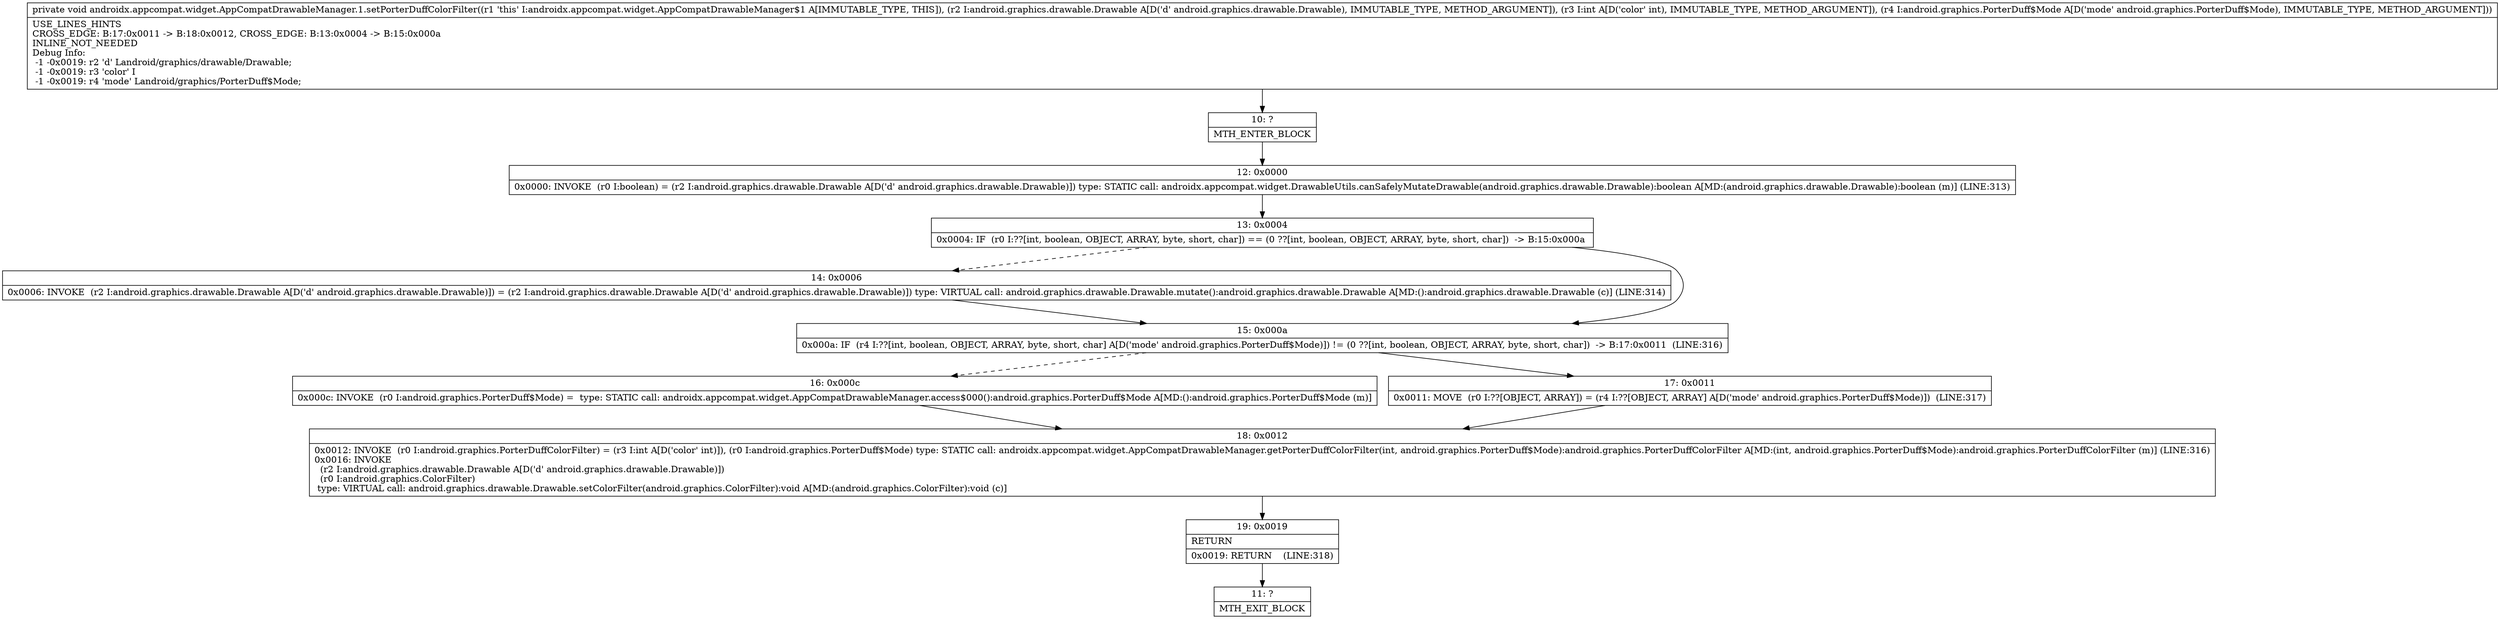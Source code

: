 digraph "CFG forandroidx.appcompat.widget.AppCompatDrawableManager.1.setPorterDuffColorFilter(Landroid\/graphics\/drawable\/Drawable;ILandroid\/graphics\/PorterDuff$Mode;)V" {
Node_10 [shape=record,label="{10\:\ ?|MTH_ENTER_BLOCK\l}"];
Node_12 [shape=record,label="{12\:\ 0x0000|0x0000: INVOKE  (r0 I:boolean) = (r2 I:android.graphics.drawable.Drawable A[D('d' android.graphics.drawable.Drawable)]) type: STATIC call: androidx.appcompat.widget.DrawableUtils.canSafelyMutateDrawable(android.graphics.drawable.Drawable):boolean A[MD:(android.graphics.drawable.Drawable):boolean (m)] (LINE:313)\l}"];
Node_13 [shape=record,label="{13\:\ 0x0004|0x0004: IF  (r0 I:??[int, boolean, OBJECT, ARRAY, byte, short, char]) == (0 ??[int, boolean, OBJECT, ARRAY, byte, short, char])  \-\> B:15:0x000a \l}"];
Node_14 [shape=record,label="{14\:\ 0x0006|0x0006: INVOKE  (r2 I:android.graphics.drawable.Drawable A[D('d' android.graphics.drawable.Drawable)]) = (r2 I:android.graphics.drawable.Drawable A[D('d' android.graphics.drawable.Drawable)]) type: VIRTUAL call: android.graphics.drawable.Drawable.mutate():android.graphics.drawable.Drawable A[MD:():android.graphics.drawable.Drawable (c)] (LINE:314)\l}"];
Node_15 [shape=record,label="{15\:\ 0x000a|0x000a: IF  (r4 I:??[int, boolean, OBJECT, ARRAY, byte, short, char] A[D('mode' android.graphics.PorterDuff$Mode)]) != (0 ??[int, boolean, OBJECT, ARRAY, byte, short, char])  \-\> B:17:0x0011  (LINE:316)\l}"];
Node_16 [shape=record,label="{16\:\ 0x000c|0x000c: INVOKE  (r0 I:android.graphics.PorterDuff$Mode) =  type: STATIC call: androidx.appcompat.widget.AppCompatDrawableManager.access$000():android.graphics.PorterDuff$Mode A[MD:():android.graphics.PorterDuff$Mode (m)]\l}"];
Node_18 [shape=record,label="{18\:\ 0x0012|0x0012: INVOKE  (r0 I:android.graphics.PorterDuffColorFilter) = (r3 I:int A[D('color' int)]), (r0 I:android.graphics.PorterDuff$Mode) type: STATIC call: androidx.appcompat.widget.AppCompatDrawableManager.getPorterDuffColorFilter(int, android.graphics.PorterDuff$Mode):android.graphics.PorterDuffColorFilter A[MD:(int, android.graphics.PorterDuff$Mode):android.graphics.PorterDuffColorFilter (m)] (LINE:316)\l0x0016: INVOKE  \l  (r2 I:android.graphics.drawable.Drawable A[D('d' android.graphics.drawable.Drawable)])\l  (r0 I:android.graphics.ColorFilter)\l type: VIRTUAL call: android.graphics.drawable.Drawable.setColorFilter(android.graphics.ColorFilter):void A[MD:(android.graphics.ColorFilter):void (c)]\l}"];
Node_19 [shape=record,label="{19\:\ 0x0019|RETURN\l|0x0019: RETURN    (LINE:318)\l}"];
Node_11 [shape=record,label="{11\:\ ?|MTH_EXIT_BLOCK\l}"];
Node_17 [shape=record,label="{17\:\ 0x0011|0x0011: MOVE  (r0 I:??[OBJECT, ARRAY]) = (r4 I:??[OBJECT, ARRAY] A[D('mode' android.graphics.PorterDuff$Mode)])  (LINE:317)\l}"];
MethodNode[shape=record,label="{private void androidx.appcompat.widget.AppCompatDrawableManager.1.setPorterDuffColorFilter((r1 'this' I:androidx.appcompat.widget.AppCompatDrawableManager$1 A[IMMUTABLE_TYPE, THIS]), (r2 I:android.graphics.drawable.Drawable A[D('d' android.graphics.drawable.Drawable), IMMUTABLE_TYPE, METHOD_ARGUMENT]), (r3 I:int A[D('color' int), IMMUTABLE_TYPE, METHOD_ARGUMENT]), (r4 I:android.graphics.PorterDuff$Mode A[D('mode' android.graphics.PorterDuff$Mode), IMMUTABLE_TYPE, METHOD_ARGUMENT]))  | USE_LINES_HINTS\lCROSS_EDGE: B:17:0x0011 \-\> B:18:0x0012, CROSS_EDGE: B:13:0x0004 \-\> B:15:0x000a\lINLINE_NOT_NEEDED\lDebug Info:\l  \-1 \-0x0019: r2 'd' Landroid\/graphics\/drawable\/Drawable;\l  \-1 \-0x0019: r3 'color' I\l  \-1 \-0x0019: r4 'mode' Landroid\/graphics\/PorterDuff$Mode;\l}"];
MethodNode -> Node_10;Node_10 -> Node_12;
Node_12 -> Node_13;
Node_13 -> Node_14[style=dashed];
Node_13 -> Node_15;
Node_14 -> Node_15;
Node_15 -> Node_16[style=dashed];
Node_15 -> Node_17;
Node_16 -> Node_18;
Node_18 -> Node_19;
Node_19 -> Node_11;
Node_17 -> Node_18;
}

